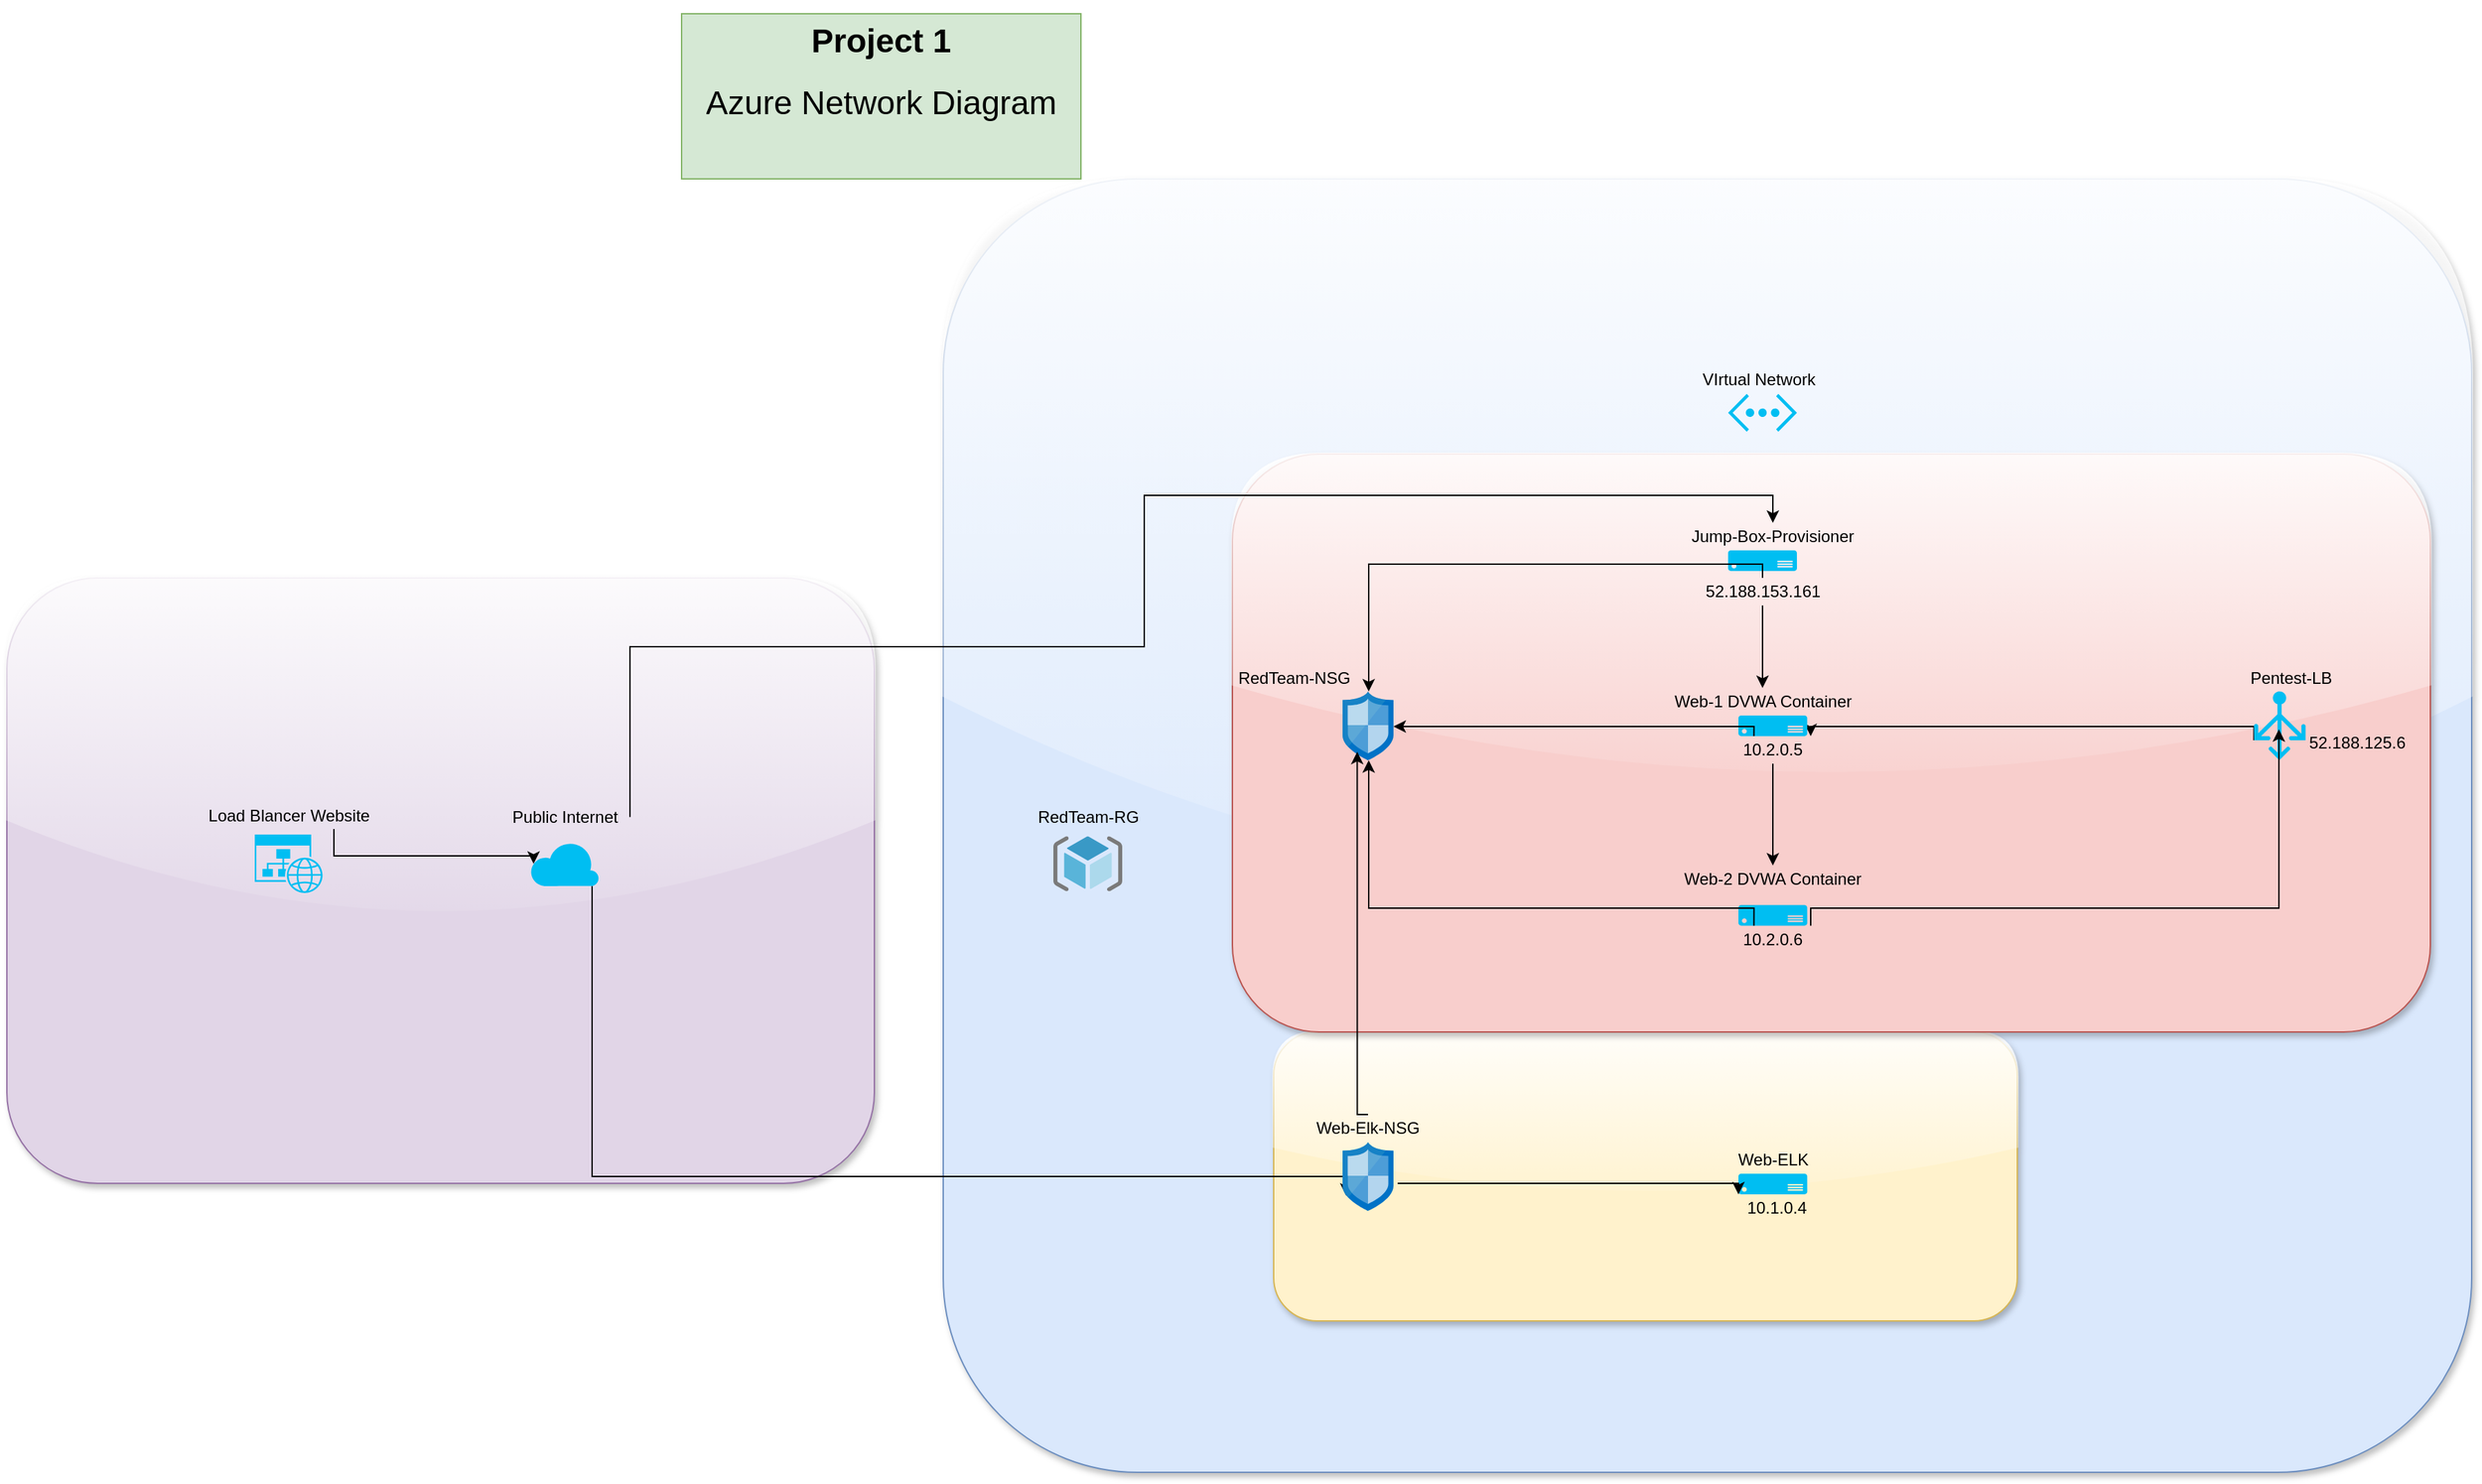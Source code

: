 <mxfile version="13.5.8" type="github"><diagram id="kwqjs86RyzOwaXKVSXFa" name="Page-1"><mxGraphModel dx="1896" dy="2217" grid="1" gridSize="10" guides="1" tooltips="1" connect="1" arrows="1" fold="1" page="1" pageScale="1" pageWidth="850" pageHeight="1100" math="0" shadow="0"><root><mxCell id="0"/><mxCell id="1" parent="0"/><mxCell id="slISfXPi_dlqUd0pFPoZ-98" value="" style="rounded=1;whiteSpace=wrap;html=1;shadow=1;glass=1;sketch=0;fillColor=#e1d5e7;strokeColor=#9673a6;" vertex="1" parent="1"><mxGeometry x="170" y="110" width="630" height="440" as="geometry"/></mxCell><mxCell id="slISfXPi_dlqUd0pFPoZ-88" value="" style="rounded=1;whiteSpace=wrap;html=1;shadow=1;glass=1;sketch=0;fillColor=#dae8fc;strokeColor=#6c8ebf;" vertex="1" parent="1"><mxGeometry x="850" y="-180" width="1110" height="940" as="geometry"/></mxCell><mxCell id="slISfXPi_dlqUd0pFPoZ-94" value="" style="rounded=1;whiteSpace=wrap;html=1;shadow=1;glass=1;sketch=0;fillColor=#fff2cc;strokeColor=#d6b656;" vertex="1" parent="1"><mxGeometry x="1090" y="440" width="540" height="210" as="geometry"/></mxCell><mxCell id="slISfXPi_dlqUd0pFPoZ-89" value="" style="rounded=1;whiteSpace=wrap;html=1;shadow=1;glass=1;sketch=0;fillColor=#f8cecc;strokeColor=#b85450;" vertex="1" parent="1"><mxGeometry x="1060" y="20" width="870" height="420" as="geometry"/></mxCell><mxCell id="slISfXPi_dlqUd0pFPoZ-117" style="edgeStyle=orthogonalEdgeStyle;rounded=0;orthogonalLoop=1;jettySize=auto;html=1;exitX=0;exitY=0.71;exitDx=0;exitDy=0;exitPerimeter=0;entryX=1;entryY=0;entryDx=0;entryDy=0;fontSize=24;" edge="1" parent="1" source="slISfXPi_dlqUd0pFPoZ-1" target="slISfXPi_dlqUd0pFPoZ-79"><mxGeometry relative="1" as="geometry"><Array as="points"><mxPoint x="1802" y="218"/><mxPoint x="1480" y="218"/></Array></mxGeometry></mxCell><mxCell id="slISfXPi_dlqUd0pFPoZ-1" value="" style="verticalLabelPosition=bottom;html=1;verticalAlign=top;align=center;strokeColor=none;fillColor=#00BEF2;shape=mxgraph.azure.load_balancer_generic;pointerEvents=1;" vertex="1" parent="1"><mxGeometry x="1801.87" y="192.5" width="37.5" height="50" as="geometry"/></mxCell><mxCell id="slISfXPi_dlqUd0pFPoZ-6" value="" style="verticalLabelPosition=bottom;html=1;verticalAlign=top;align=center;strokeColor=none;fillColor=#00BEF2;shape=mxgraph.azure.server;" vertex="1" parent="1"><mxGeometry x="1427.5" y="543" width="50" height="15" as="geometry"/></mxCell><mxCell id="slISfXPi_dlqUd0pFPoZ-7" value="" style="verticalLabelPosition=bottom;html=1;verticalAlign=top;align=center;strokeColor=none;fillColor=#00BEF2;shape=mxgraph.azure.website_generic;pointerEvents=1;" vertex="1" parent="1"><mxGeometry x="350" y="296.5" width="50" height="42.5" as="geometry"/></mxCell><mxCell id="slISfXPi_dlqUd0pFPoZ-8" value="" style="verticalLabelPosition=bottom;html=1;verticalAlign=top;align=center;strokeColor=none;fillColor=#00BEF2;shape=mxgraph.azure.virtual_network;pointerEvents=1;" vertex="1" parent="1"><mxGeometry x="1420" y="-23.75" width="50" height="27.5" as="geometry"/></mxCell><mxCell id="slISfXPi_dlqUd0pFPoZ-10" value="" style="verticalLabelPosition=bottom;html=1;verticalAlign=top;align=center;strokeColor=none;fillColor=#00BEF2;shape=mxgraph.azure.server;" vertex="1" parent="1"><mxGeometry x="1427.5" y="210" width="50" height="15" as="geometry"/></mxCell><mxCell id="slISfXPi_dlqUd0pFPoZ-11" value="" style="verticalLabelPosition=bottom;html=1;verticalAlign=top;align=center;strokeColor=none;fillColor=#00BEF2;shape=mxgraph.azure.server;" vertex="1" parent="1"><mxGeometry x="1427.5" y="347.75" width="50" height="15" as="geometry"/></mxCell><mxCell id="slISfXPi_dlqUd0pFPoZ-12" value="" style="verticalLabelPosition=bottom;html=1;verticalAlign=top;align=center;strokeColor=none;fillColor=#00BEF2;shape=mxgraph.azure.server;" vertex="1" parent="1"><mxGeometry x="1420" y="90" width="50" height="15" as="geometry"/></mxCell><mxCell id="slISfXPi_dlqUd0pFPoZ-114" style="edgeStyle=orthogonalEdgeStyle;rounded=0;orthogonalLoop=1;jettySize=auto;html=1;exitX=0.9;exitY=1;exitDx=0;exitDy=0;exitPerimeter=0;entryX=0.072;entryY=0.78;entryDx=0;entryDy=0;entryPerimeter=0;fontSize=24;" edge="1" parent="1" source="slISfXPi_dlqUd0pFPoZ-16" target="slISfXPi_dlqUd0pFPoZ-60"><mxGeometry relative="1" as="geometry"><Array as="points"><mxPoint x="595" y="545"/><mxPoint x="1143" y="545"/></Array></mxGeometry></mxCell><mxCell id="slISfXPi_dlqUd0pFPoZ-16" value="" style="verticalLabelPosition=bottom;html=1;verticalAlign=top;align=center;strokeColor=none;fillColor=#00BEF2;shape=mxgraph.azure.cloud;" vertex="1" parent="1"><mxGeometry x="550" y="301.5" width="50" height="32.5" as="geometry"/></mxCell><mxCell id="slISfXPi_dlqUd0pFPoZ-17" value="Jump-Box-Provisioner" style="text;html=1;strokeColor=none;fillColor=none;align=center;verticalAlign=middle;whiteSpace=wrap;rounded=0;" vertex="1" parent="1"><mxGeometry x="1370" y="70" width="165" height="20" as="geometry"/></mxCell><mxCell id="slISfXPi_dlqUd0pFPoZ-19" value="Pentest-LB" style="text;html=1;strokeColor=none;fillColor=none;align=center;verticalAlign=middle;whiteSpace=wrap;rounded=0;" vertex="1" parent="1"><mxGeometry x="1783.75" y="172.5" width="90" height="20" as="geometry"/></mxCell><mxCell id="slISfXPi_dlqUd0pFPoZ-20" value="Web-1 DVWA Container" style="text;html=1;strokeColor=none;fillColor=none;align=center;verticalAlign=middle;whiteSpace=wrap;rounded=0;" vertex="1" parent="1"><mxGeometry x="1357.5" y="190" width="175" height="20" as="geometry"/></mxCell><mxCell id="slISfXPi_dlqUd0pFPoZ-26" value="Web-2 DVWA Container" style="text;html=1;strokeColor=none;fillColor=none;align=center;verticalAlign=middle;whiteSpace=wrap;rounded=0;" vertex="1" parent="1"><mxGeometry x="1375" y="319" width="155" height="20" as="geometry"/></mxCell><mxCell id="slISfXPi_dlqUd0pFPoZ-27" value="Web-ELK" style="text;html=1;strokeColor=none;fillColor=none;align=center;verticalAlign=middle;whiteSpace=wrap;rounded=0;" vertex="1" parent="1"><mxGeometry x="1417.5" y="523" width="70" height="20" as="geometry"/></mxCell><mxCell id="slISfXPi_dlqUd0pFPoZ-59" value="" style="aspect=fixed;html=1;points=[];align=center;image;fontSize=12;image=img/lib/mscae/Network_Security_Groups_Classic.svg;" vertex="1" parent="1"><mxGeometry x="1140" y="192.5" width="37" height="50" as="geometry"/></mxCell><mxCell id="slISfXPi_dlqUd0pFPoZ-60" value="" style="aspect=fixed;html=1;points=[];align=center;image;fontSize=12;image=img/lib/mscae/Network_Security_Groups_Classic.svg;" vertex="1" parent="1"><mxGeometry x="1140" y="520" width="37" height="50" as="geometry"/></mxCell><mxCell id="slISfXPi_dlqUd0pFPoZ-61" value="" style="aspect=fixed;html=1;points=[];align=center;image;fontSize=12;image=img/lib/mscae/ResourceGroup.svg;" vertex="1" parent="1"><mxGeometry x="930" y="297.75" width="50" height="40" as="geometry"/></mxCell><mxCell id="slISfXPi_dlqUd0pFPoZ-62" value="RedTeam-RG" style="text;html=1;strokeColor=none;fillColor=none;align=center;verticalAlign=middle;whiteSpace=wrap;rounded=0;" vertex="1" parent="1"><mxGeometry x="902.5" y="273.75" width="105" height="20" as="geometry"/></mxCell><mxCell id="slISfXPi_dlqUd0pFPoZ-63" value="RedTeam-NSG" style="text;html=1;strokeColor=none;fillColor=none;align=center;verticalAlign=middle;whiteSpace=wrap;rounded=0;" vertex="1" parent="1"><mxGeometry x="1060" y="172.5" width="90" height="20" as="geometry"/></mxCell><mxCell id="slISfXPi_dlqUd0pFPoZ-111" style="edgeStyle=orthogonalEdgeStyle;rounded=0;orthogonalLoop=1;jettySize=auto;html=1;exitX=0.5;exitY=0;exitDx=0;exitDy=0;entryX=0.288;entryY=0.877;entryDx=0;entryDy=0;entryPerimeter=0;fontSize=24;" edge="1" parent="1" source="slISfXPi_dlqUd0pFPoZ-64" target="slISfXPi_dlqUd0pFPoZ-59"><mxGeometry relative="1" as="geometry"><Array as="points"><mxPoint x="1151" y="500"/></Array></mxGeometry></mxCell><mxCell id="slISfXPi_dlqUd0pFPoZ-112" style="edgeStyle=orthogonalEdgeStyle;rounded=0;orthogonalLoop=1;jettySize=auto;html=1;entryX=0;entryY=0;entryDx=0;entryDy=0;fontSize=24;" edge="1" parent="1" target="slISfXPi_dlqUd0pFPoZ-81"><mxGeometry relative="1" as="geometry"><mxPoint x="1180" y="550" as="sourcePoint"/><Array as="points"><mxPoint x="1427" y="550"/></Array></mxGeometry></mxCell><mxCell id="slISfXPi_dlqUd0pFPoZ-64" value="Web-Elk-NSG" style="text;html=1;strokeColor=none;fillColor=none;align=center;verticalAlign=middle;whiteSpace=wrap;rounded=0;" vertex="1" parent="1"><mxGeometry x="1117" y="500" width="83" height="20" as="geometry"/></mxCell><mxCell id="slISfXPi_dlqUd0pFPoZ-113" style="edgeStyle=orthogonalEdgeStyle;rounded=0;orthogonalLoop=1;jettySize=auto;html=1;exitX=0.75;exitY=1;exitDx=0;exitDy=0;entryX=0.05;entryY=0.5;entryDx=0;entryDy=0;entryPerimeter=0;fontSize=24;" edge="1" parent="1" source="slISfXPi_dlqUd0pFPoZ-65" target="slISfXPi_dlqUd0pFPoZ-16"><mxGeometry relative="1" as="geometry"><Array as="points"><mxPoint x="407" y="312"/><mxPoint x="553" y="312"/></Array></mxGeometry></mxCell><mxCell id="slISfXPi_dlqUd0pFPoZ-65" value="Load Blancer Website" style="text;html=1;strokeColor=none;fillColor=none;align=center;verticalAlign=middle;whiteSpace=wrap;rounded=0;" vertex="1" parent="1"><mxGeometry x="310" y="272.5" width="130" height="20" as="geometry"/></mxCell><mxCell id="slISfXPi_dlqUd0pFPoZ-115" style="edgeStyle=orthogonalEdgeStyle;rounded=0;orthogonalLoop=1;jettySize=auto;html=1;exitX=1;exitY=0.5;exitDx=0;exitDy=0;entryX=0.5;entryY=0;entryDx=0;entryDy=0;fontSize=24;" edge="1" parent="1" source="slISfXPi_dlqUd0pFPoZ-66" target="slISfXPi_dlqUd0pFPoZ-17"><mxGeometry relative="1" as="geometry"><Array as="points"><mxPoint x="623" y="160"/><mxPoint x="996" y="160"/><mxPoint x="996" y="50"/><mxPoint x="1453" y="50"/></Array></mxGeometry></mxCell><mxCell id="slISfXPi_dlqUd0pFPoZ-66" value="Public Internet" style="text;html=1;strokeColor=none;fillColor=none;align=center;verticalAlign=middle;whiteSpace=wrap;rounded=0;" vertex="1" parent="1"><mxGeometry x="527.5" y="273.75" width="95" height="20" as="geometry"/></mxCell><mxCell id="slISfXPi_dlqUd0pFPoZ-74" value="&lt;h1 style=&quot;font-size: 24px;&quot;&gt;Project 1&lt;/h1&gt;&lt;div style=&quot;font-size: 24px;&quot;&gt;Azure Network Diagram&lt;/div&gt;&lt;div style=&quot;font-size: 24px;&quot;&gt;&lt;br style=&quot;font-size: 24px;&quot;&gt;&lt;/div&gt;" style="text;html=1;strokeColor=#82b366;fillColor=#d5e8d4;spacing=5;spacingTop=-20;whiteSpace=wrap;overflow=hidden;rounded=0;fontSize=24;align=center;" vertex="1" parent="1"><mxGeometry x="660" y="-300" width="290" height="120" as="geometry"/></mxCell><mxCell id="slISfXPi_dlqUd0pFPoZ-77" value="VIrtual Network" style="text;html=1;strokeColor=none;fillColor=none;align=center;verticalAlign=middle;whiteSpace=wrap;rounded=0;" vertex="1" parent="1"><mxGeometry x="1400" y="-43.75" width="85" height="20" as="geometry"/></mxCell><mxCell id="slISfXPi_dlqUd0pFPoZ-100" style="edgeStyle=orthogonalEdgeStyle;rounded=0;orthogonalLoop=1;jettySize=auto;html=1;exitX=0.25;exitY=0;exitDx=0;exitDy=0;fontSize=24;" edge="1" parent="1" source="slISfXPi_dlqUd0pFPoZ-79" target="slISfXPi_dlqUd0pFPoZ-59"><mxGeometry relative="1" as="geometry"><Array as="points"><mxPoint x="1439" y="218"/></Array></mxGeometry></mxCell><mxCell id="slISfXPi_dlqUd0pFPoZ-119" style="edgeStyle=orthogonalEdgeStyle;rounded=0;orthogonalLoop=1;jettySize=auto;html=1;exitX=0.5;exitY=1;exitDx=0;exitDy=0;entryX=0.5;entryY=0;entryDx=0;entryDy=0;fontSize=24;" edge="1" parent="1" source="slISfXPi_dlqUd0pFPoZ-79" target="slISfXPi_dlqUd0pFPoZ-26"><mxGeometry relative="1" as="geometry"/></mxCell><mxCell id="slISfXPi_dlqUd0pFPoZ-79" value="10.2.0.5" style="text;html=1;strokeColor=none;fillColor=none;align=center;verticalAlign=middle;whiteSpace=wrap;rounded=0;" vertex="1" parent="1"><mxGeometry x="1425" y="225" width="55" height="20" as="geometry"/></mxCell><mxCell id="slISfXPi_dlqUd0pFPoZ-101" style="edgeStyle=orthogonalEdgeStyle;rounded=0;orthogonalLoop=1;jettySize=auto;html=1;exitX=0.25;exitY=0;exitDx=0;exitDy=0;fontSize=24;" edge="1" parent="1" source="slISfXPi_dlqUd0pFPoZ-80" target="slISfXPi_dlqUd0pFPoZ-59"><mxGeometry relative="1" as="geometry"><Array as="points"><mxPoint x="1439" y="350"/><mxPoint x="1159" y="350"/></Array></mxGeometry></mxCell><mxCell id="slISfXPi_dlqUd0pFPoZ-106" style="edgeStyle=orthogonalEdgeStyle;rounded=0;orthogonalLoop=1;jettySize=auto;html=1;exitX=1;exitY=0;exitDx=0;exitDy=0;fontSize=24;" edge="1" parent="1" source="slISfXPi_dlqUd0pFPoZ-80"><mxGeometry relative="1" as="geometry"><mxPoint x="1820" y="220" as="targetPoint"/><Array as="points"><mxPoint x="1480" y="350"/><mxPoint x="1820" y="350"/></Array></mxGeometry></mxCell><mxCell id="slISfXPi_dlqUd0pFPoZ-80" value="10.2.0.6" style="text;html=1;strokeColor=none;fillColor=none;align=center;verticalAlign=middle;whiteSpace=wrap;rounded=0;" vertex="1" parent="1"><mxGeometry x="1425" y="362.75" width="55" height="20" as="geometry"/></mxCell><mxCell id="slISfXPi_dlqUd0pFPoZ-81" value="10.1.0.4" style="text;html=1;strokeColor=none;fillColor=none;align=center;verticalAlign=middle;whiteSpace=wrap;rounded=0;" vertex="1" parent="1"><mxGeometry x="1427.5" y="558" width="55" height="20" as="geometry"/></mxCell><mxCell id="slISfXPi_dlqUd0pFPoZ-99" style="edgeStyle=orthogonalEdgeStyle;rounded=0;orthogonalLoop=1;jettySize=auto;html=1;exitX=0.5;exitY=0;exitDx=0;exitDy=0;fontSize=24;" edge="1" parent="1" source="slISfXPi_dlqUd0pFPoZ-85" target="slISfXPi_dlqUd0pFPoZ-59"><mxGeometry relative="1" as="geometry"><Array as="points"><mxPoint x="1445" y="100"/><mxPoint x="1159" y="100"/></Array></mxGeometry></mxCell><mxCell id="slISfXPi_dlqUd0pFPoZ-118" style="edgeStyle=orthogonalEdgeStyle;rounded=0;orthogonalLoop=1;jettySize=auto;html=1;exitX=0.5;exitY=1;exitDx=0;exitDy=0;entryX=0.5;entryY=0;entryDx=0;entryDy=0;fontSize=24;" edge="1" parent="1" source="slISfXPi_dlqUd0pFPoZ-85" target="slISfXPi_dlqUd0pFPoZ-20"><mxGeometry relative="1" as="geometry"/></mxCell><mxCell id="slISfXPi_dlqUd0pFPoZ-85" value="52.188.153.161" style="text;html=1;strokeColor=none;fillColor=none;align=center;verticalAlign=middle;whiteSpace=wrap;rounded=0;" vertex="1" parent="1"><mxGeometry x="1388.75" y="110" width="112.5" height="20" as="geometry"/></mxCell><mxCell id="slISfXPi_dlqUd0pFPoZ-86" value="52.188.125.6" style="text;html=1;strokeColor=none;fillColor=none;align=center;verticalAlign=middle;whiteSpace=wrap;rounded=0;" vertex="1" parent="1"><mxGeometry x="1840.0" y="220" width="73.75" height="20" as="geometry"/></mxCell></root></mxGraphModel></diagram></mxfile>